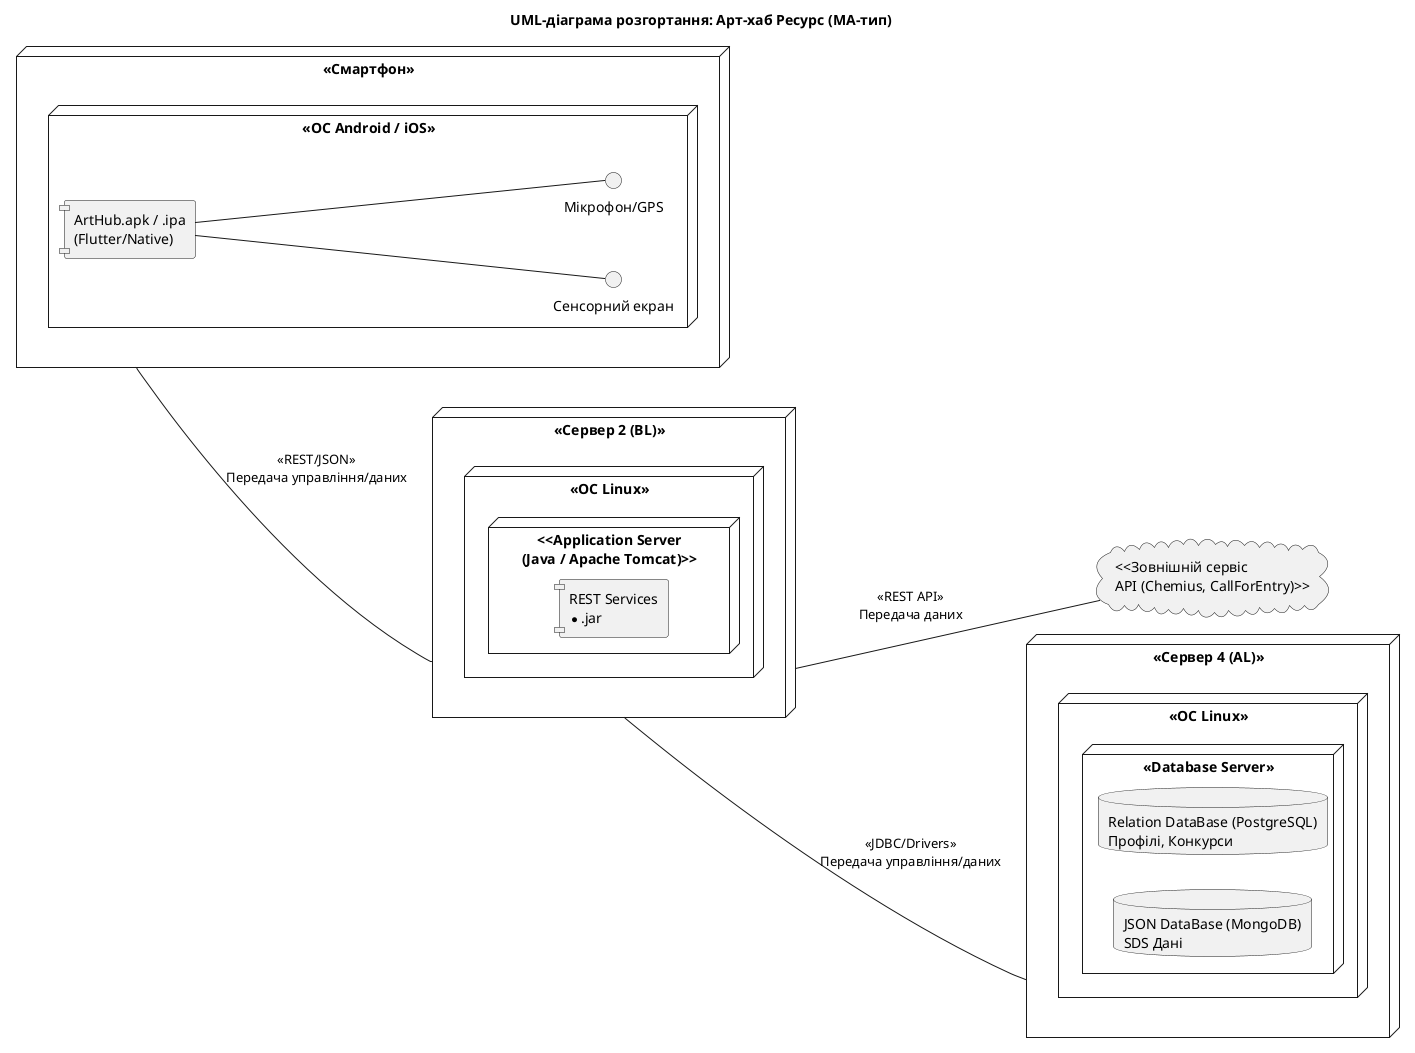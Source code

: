 @startuml
title UML-діаграма розгортання: Арт-хаб Ресурс (MA-тип)

left to right direction
skinparam componentStyle uml1

' =================================================================
' 1. PL (Presentation Level) - Клієнт
' =================================================================
node "<<Смартфон>>" as Client {
    node "<<OC Android / iOS>>" as OS_Mobile {
        component [ArtHub.apk / .ipa\n(Flutter/Native)] as ClientApp
        
        interface "Сенсорний екран" as Screen
        interface "Мікрофон/GPS" as Mic
        
        ClientApp -down- Screen
        ClientApp -down- Mic
    }
}

' =================================================================
' 2. BL (Business Level) - Сервер застосунків
' =================================================================
node "<<Сервер 2 (BL)>>" as BLServer {
    node "<<OC Linux>>" as BL_OS {
        node "<<Application Server\n(Java / Apache Tomcat)>>" as AppServer {
            component [REST Services\n*.jar] as BusinessLogic
        }
    }
}

' =================================================================
' 3. AL (Access Level) - Сервер даних
' =================================================================
node "<<Сервер 4 (AL)>>" as ALServer {
    node "<<OC Linux>>" as AL_OS {
        node "<<Database Server>>" {
            database "Relation DataBase (PostgreSQL)\nПрофілі, Конкурси" as RelationDB
            database "JSON DataBase (MongoDB)\nSDS Дані" as JSONDB
        }
    }
}

' =================================================================
' ЗВ'ЯЗКИ (Передача даних та управління)
' =================================================================
' PL <-> BL
Client -- BLServer : <<REST/JSON>>\nПередача управління/даних

' BL <-> AL
BLServer -- ALServer : <<JDBC/Drivers>>\nПередача управління/даних

' Зв'язки із Зовнішніми API (Зовнішній актор)
cloud "<<Зовнішній сервіс\nAPI (Chemius, CallForEntry)>>" as ExternalAPI

BLServer -- ExternalAPI : <<REST API>>\nПередача даних

@enduml
